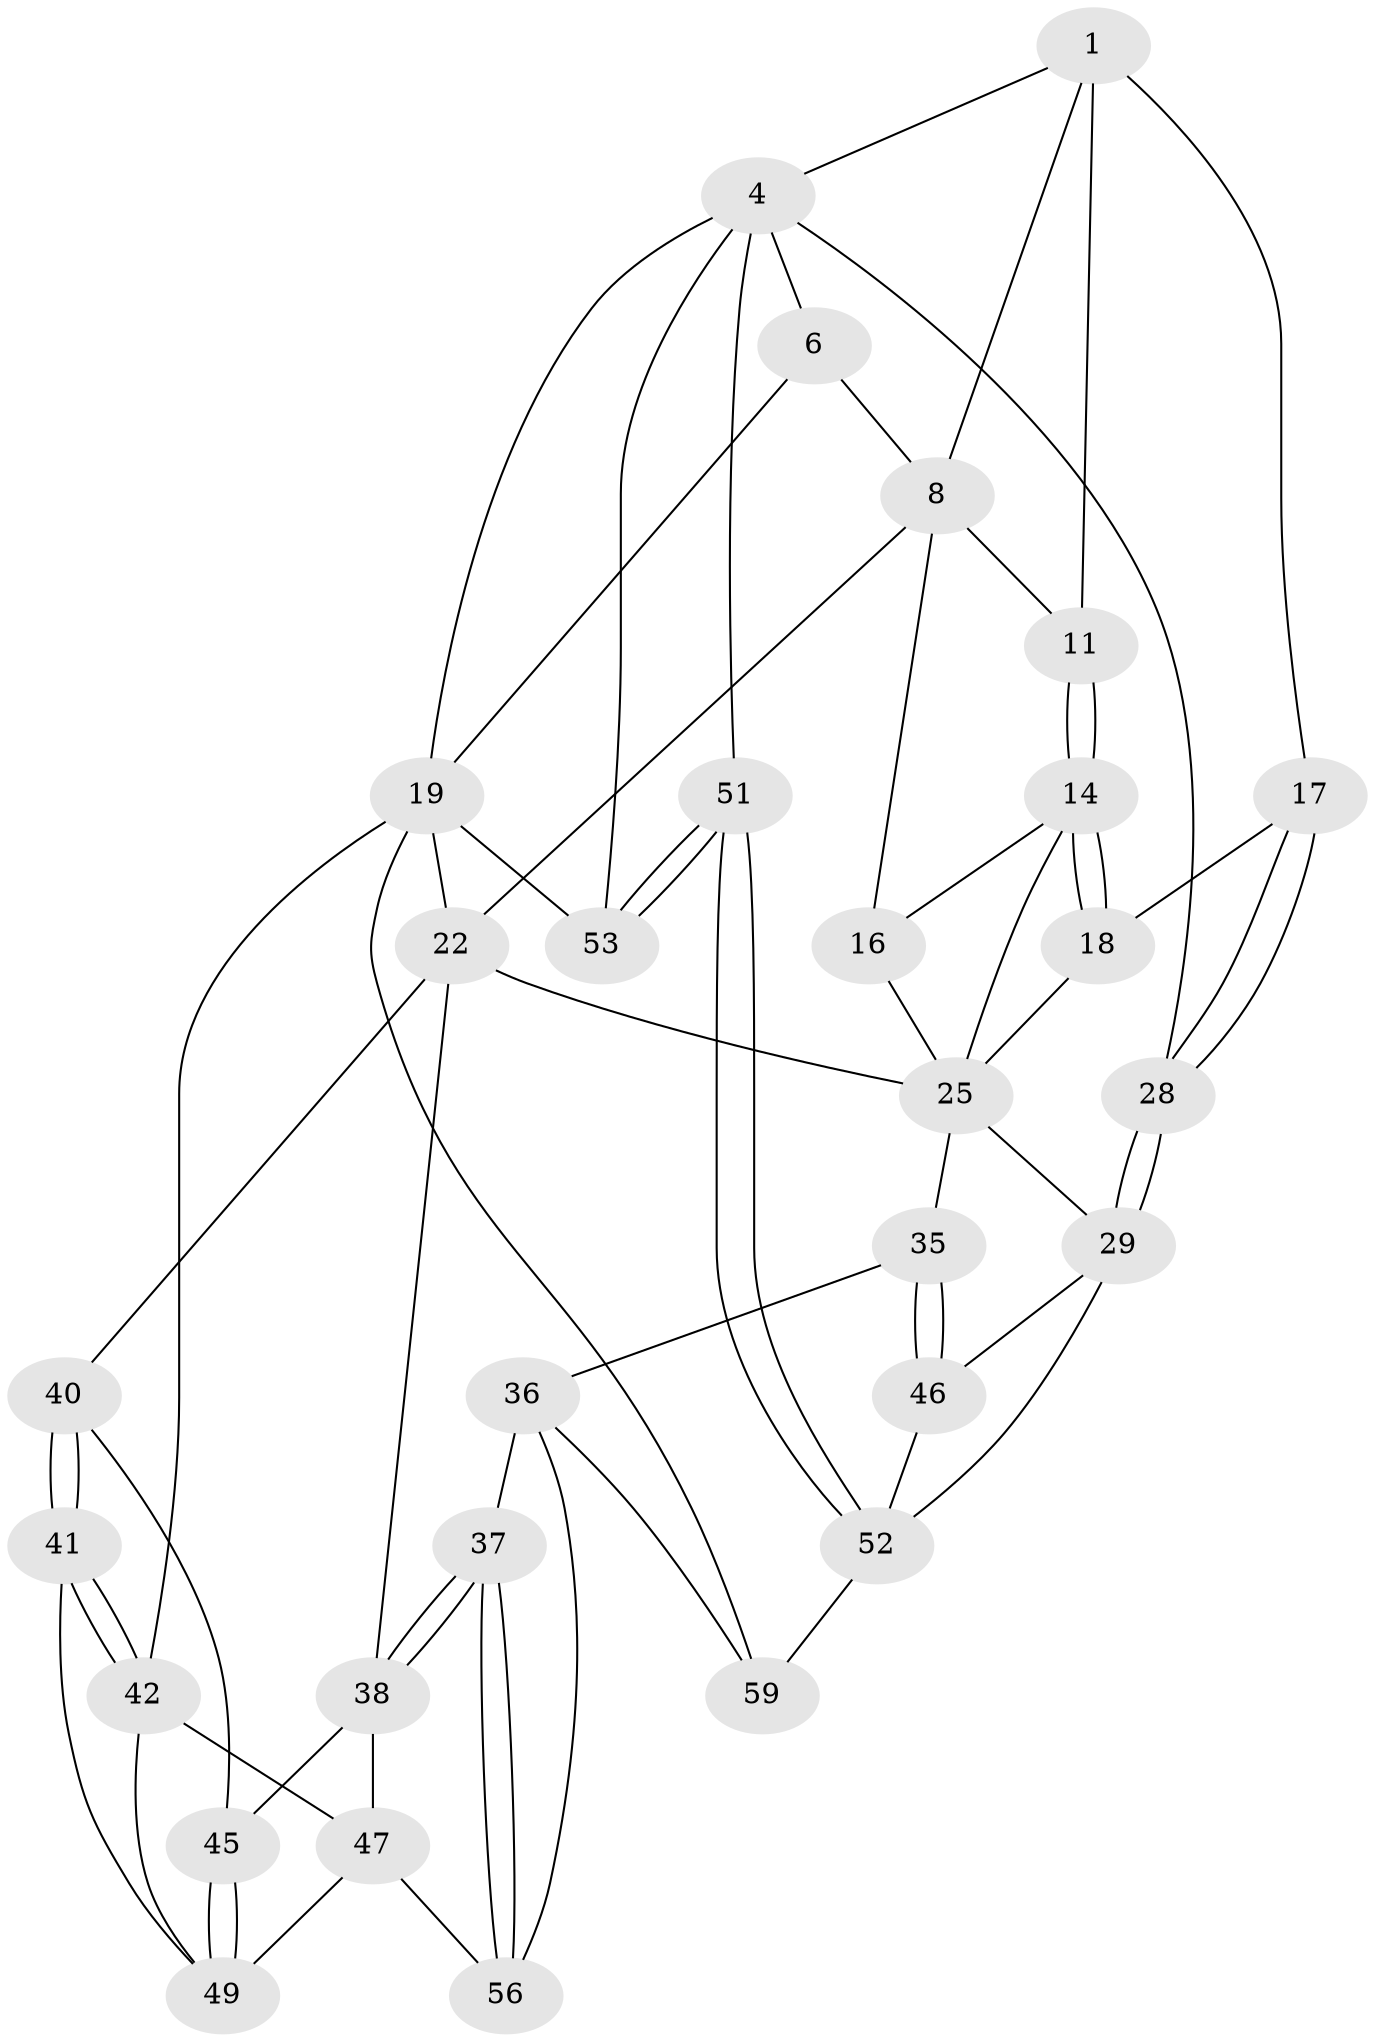 // original degree distribution, {3: 0.03333333333333333, 5: 0.5333333333333333, 6: 0.2, 4: 0.23333333333333334}
// Generated by graph-tools (version 1.1) at 2025/21/03/04/25 18:21:13]
// undirected, 30 vertices, 68 edges
graph export_dot {
graph [start="1"]
  node [color=gray90,style=filled];
  1 [pos="+0.7066060946809869+0.0077065755165106305",super="+2+7"];
  4 [pos="+1+0",super="+5+31"];
  6 [pos="+0.6972115280289088+0",super="+10"];
  8 [pos="+0.48678804408204157+0.14056149383189379",super="+13+9"];
  11 [pos="+0.7179238272351135+0.17774904967946364",super="+12"];
  14 [pos="+0.7156642030008372+0.3198898282719172",super="+15"];
  16 [pos="+0.6514826797437945+0.3146606282138975",super="+20"];
  17 [pos="+0.8363152784360489+0.32749137961860864"];
  18 [pos="+0.7445858631555562+0.3280353821193044"];
  19 [pos="+0+0",super="+44"];
  22 [pos="+0.3569965962947539+0.3612605693302595",super="+23"];
  25 [pos="+0.6286151298099267+0.4977893766410392",super="+27+26"];
  28 [pos="+0.8853095436452694+0.38134331504074714",super="+32"];
  29 [pos="+0.7733953060482263+0.6232546843589005",super="+34+30"];
  35 [pos="+0.44715655232736334+0.5933338570148036"];
  36 [pos="+0.3654419501602065+0.6752178773212248",super="+57"];
  37 [pos="+0.30502805693361495+0.6521026778523785"];
  38 [pos="+0.304556401688795+0.6517687260647856",super="+39"];
  40 [pos="+0+0.289584050039804"];
  41 [pos="+0+0.46336844165983126"];
  42 [pos="+0+0.8159248641322342",super="+43"];
  45 [pos="+0.17699319650674158+0.5118137876028506"];
  46 [pos="+0.6365207568173255+0.685020323992944"];
  47 [pos="+0.16703727675577648+0.6646268462692267",super="+48+55"];
  49 [pos="+0.13244093649089633+0.5861953224228957",super="+50"];
  51 [pos="+1+0.9155430113891005"];
  52 [pos="+1+0.782684733330157",super="+58"];
  53 [pos="+1+1"];
  56 [pos="+0.18779390544611574+0.8257667353956081"];
  59 [pos="+0.48768576229228966+0.9855796424330086"];
  1 -- 11 [weight=2];
  1 -- 4;
  1 -- 17;
  1 -- 8;
  4 -- 19;
  4 -- 53;
  4 -- 6;
  4 -- 51;
  4 -- 28;
  6 -- 8;
  6 -- 19;
  8 -- 16 [weight=2];
  8 -- 22;
  8 -- 11;
  11 -- 14;
  11 -- 14;
  14 -- 18;
  14 -- 18;
  14 -- 16;
  14 -- 25;
  16 -- 25;
  17 -- 18;
  17 -- 28;
  17 -- 28;
  18 -- 25;
  19 -- 22;
  19 -- 59;
  19 -- 42;
  19 -- 53 [weight=2];
  22 -- 40;
  22 -- 25;
  22 -- 38;
  25 -- 35;
  25 -- 29;
  28 -- 29 [weight=2];
  28 -- 29;
  29 -- 52;
  29 -- 46;
  35 -- 36;
  35 -- 46;
  35 -- 46;
  36 -- 37;
  36 -- 56;
  36 -- 59;
  37 -- 38;
  37 -- 38;
  37 -- 56;
  37 -- 56;
  38 -- 47;
  38 -- 45;
  40 -- 41;
  40 -- 41;
  40 -- 45;
  41 -- 42;
  41 -- 42;
  41 -- 49;
  42 -- 49;
  42 -- 47;
  45 -- 49;
  45 -- 49;
  46 -- 52;
  47 -- 49 [weight=2];
  47 -- 56;
  51 -- 52;
  51 -- 52;
  51 -- 53;
  51 -- 53;
  52 -- 59;
}
